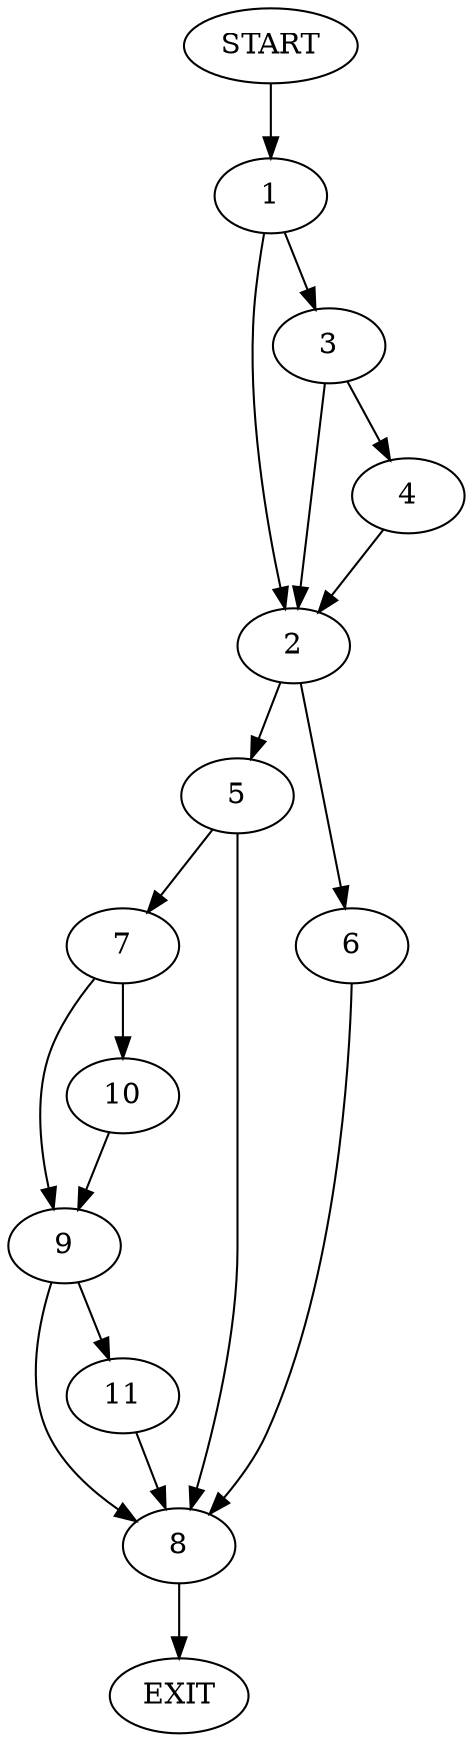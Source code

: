 digraph {
0 [label="START"]
12 [label="EXIT"]
0 -> 1
1 -> 2
1 -> 3
3 -> 2
3 -> 4
2 -> 5
2 -> 6
4 -> 2
5 -> 7
5 -> 8
6 -> 8
7 -> 9
7 -> 10
8 -> 12
10 -> 9
9 -> 11
9 -> 8
11 -> 8
}
